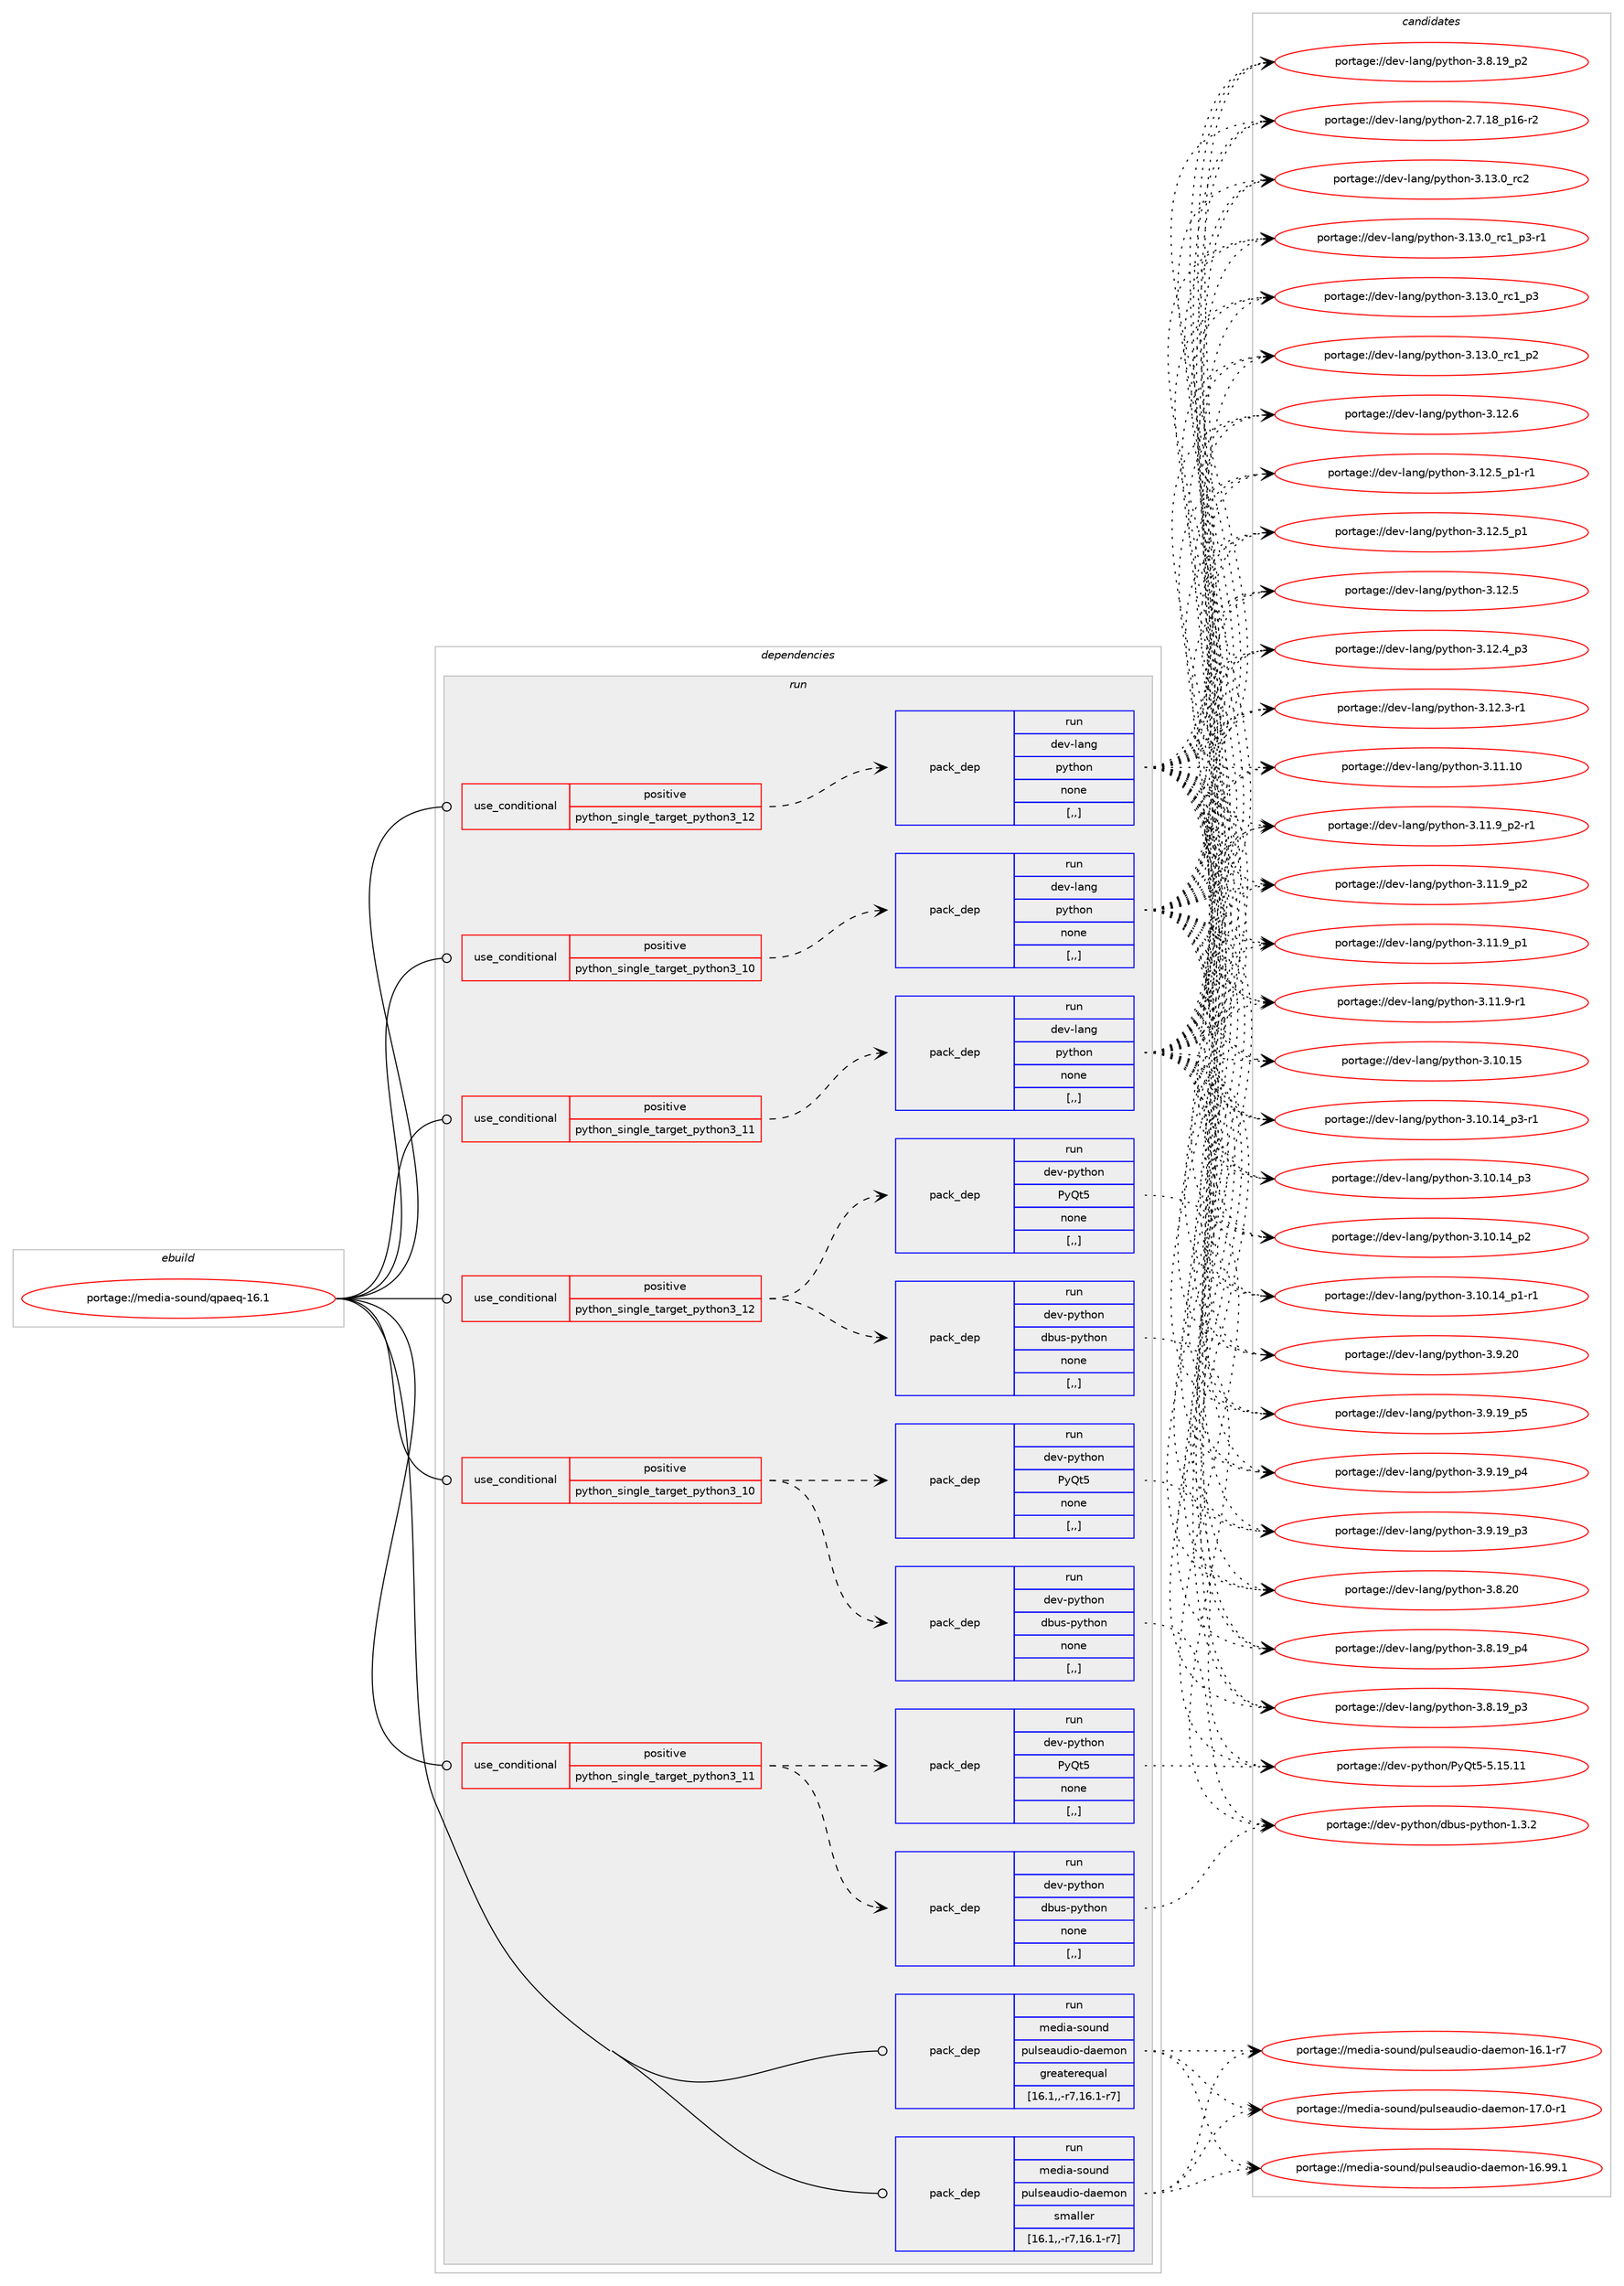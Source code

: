 digraph prolog {

# *************
# Graph options
# *************

newrank=true;
concentrate=true;
compound=true;
graph [rankdir=LR,fontname=Helvetica,fontsize=10,ranksep=1.5];#, ranksep=2.5, nodesep=0.2];
edge  [arrowhead=vee];
node  [fontname=Helvetica,fontsize=10];

# **********
# The ebuild
# **********

subgraph cluster_leftcol {
color=gray;
label=<<i>ebuild</i>>;
id [label="portage://media-sound/qpaeq-16.1", color=red, width=4, href="../media-sound/qpaeq-16.1.svg"];
}

# ****************
# The dependencies
# ****************

subgraph cluster_midcol {
color=gray;
label=<<i>dependencies</i>>;
subgraph cluster_compile {
fillcolor="#eeeeee";
style=filled;
label=<<i>compile</i>>;
}
subgraph cluster_compileandrun {
fillcolor="#eeeeee";
style=filled;
label=<<i>compile and run</i>>;
}
subgraph cluster_run {
fillcolor="#eeeeee";
style=filled;
label=<<i>run</i>>;
subgraph cond214911 {
dependency830738 [label=<<TABLE BORDER="0" CELLBORDER="1" CELLSPACING="0" CELLPADDING="4"><TR><TD ROWSPAN="3" CELLPADDING="10">use_conditional</TD></TR><TR><TD>positive</TD></TR><TR><TD>python_single_target_python3_10</TD></TR></TABLE>>, shape=none, color=red];
subgraph pack609586 {
dependency830739 [label=<<TABLE BORDER="0" CELLBORDER="1" CELLSPACING="0" CELLPADDING="4" WIDTH="220"><TR><TD ROWSPAN="6" CELLPADDING="30">pack_dep</TD></TR><TR><TD WIDTH="110">run</TD></TR><TR><TD>dev-lang</TD></TR><TR><TD>python</TD></TR><TR><TD>none</TD></TR><TR><TD>[,,]</TD></TR></TABLE>>, shape=none, color=blue];
}
dependency830738:e -> dependency830739:w [weight=20,style="dashed",arrowhead="vee"];
}
id:e -> dependency830738:w [weight=20,style="solid",arrowhead="odot"];
subgraph cond214912 {
dependency830740 [label=<<TABLE BORDER="0" CELLBORDER="1" CELLSPACING="0" CELLPADDING="4"><TR><TD ROWSPAN="3" CELLPADDING="10">use_conditional</TD></TR><TR><TD>positive</TD></TR><TR><TD>python_single_target_python3_10</TD></TR></TABLE>>, shape=none, color=red];
subgraph pack609587 {
dependency830741 [label=<<TABLE BORDER="0" CELLBORDER="1" CELLSPACING="0" CELLPADDING="4" WIDTH="220"><TR><TD ROWSPAN="6" CELLPADDING="30">pack_dep</TD></TR><TR><TD WIDTH="110">run</TD></TR><TR><TD>dev-python</TD></TR><TR><TD>PyQt5</TD></TR><TR><TD>none</TD></TR><TR><TD>[,,]</TD></TR></TABLE>>, shape=none, color=blue];
}
dependency830740:e -> dependency830741:w [weight=20,style="dashed",arrowhead="vee"];
subgraph pack609588 {
dependency830742 [label=<<TABLE BORDER="0" CELLBORDER="1" CELLSPACING="0" CELLPADDING="4" WIDTH="220"><TR><TD ROWSPAN="6" CELLPADDING="30">pack_dep</TD></TR><TR><TD WIDTH="110">run</TD></TR><TR><TD>dev-python</TD></TR><TR><TD>dbus-python</TD></TR><TR><TD>none</TD></TR><TR><TD>[,,]</TD></TR></TABLE>>, shape=none, color=blue];
}
dependency830740:e -> dependency830742:w [weight=20,style="dashed",arrowhead="vee"];
}
id:e -> dependency830740:w [weight=20,style="solid",arrowhead="odot"];
subgraph cond214913 {
dependency830743 [label=<<TABLE BORDER="0" CELLBORDER="1" CELLSPACING="0" CELLPADDING="4"><TR><TD ROWSPAN="3" CELLPADDING="10">use_conditional</TD></TR><TR><TD>positive</TD></TR><TR><TD>python_single_target_python3_11</TD></TR></TABLE>>, shape=none, color=red];
subgraph pack609589 {
dependency830744 [label=<<TABLE BORDER="0" CELLBORDER="1" CELLSPACING="0" CELLPADDING="4" WIDTH="220"><TR><TD ROWSPAN="6" CELLPADDING="30">pack_dep</TD></TR><TR><TD WIDTH="110">run</TD></TR><TR><TD>dev-lang</TD></TR><TR><TD>python</TD></TR><TR><TD>none</TD></TR><TR><TD>[,,]</TD></TR></TABLE>>, shape=none, color=blue];
}
dependency830743:e -> dependency830744:w [weight=20,style="dashed",arrowhead="vee"];
}
id:e -> dependency830743:w [weight=20,style="solid",arrowhead="odot"];
subgraph cond214914 {
dependency830745 [label=<<TABLE BORDER="0" CELLBORDER="1" CELLSPACING="0" CELLPADDING="4"><TR><TD ROWSPAN="3" CELLPADDING="10">use_conditional</TD></TR><TR><TD>positive</TD></TR><TR><TD>python_single_target_python3_11</TD></TR></TABLE>>, shape=none, color=red];
subgraph pack609590 {
dependency830746 [label=<<TABLE BORDER="0" CELLBORDER="1" CELLSPACING="0" CELLPADDING="4" WIDTH="220"><TR><TD ROWSPAN="6" CELLPADDING="30">pack_dep</TD></TR><TR><TD WIDTH="110">run</TD></TR><TR><TD>dev-python</TD></TR><TR><TD>PyQt5</TD></TR><TR><TD>none</TD></TR><TR><TD>[,,]</TD></TR></TABLE>>, shape=none, color=blue];
}
dependency830745:e -> dependency830746:w [weight=20,style="dashed",arrowhead="vee"];
subgraph pack609591 {
dependency830747 [label=<<TABLE BORDER="0" CELLBORDER="1" CELLSPACING="0" CELLPADDING="4" WIDTH="220"><TR><TD ROWSPAN="6" CELLPADDING="30">pack_dep</TD></TR><TR><TD WIDTH="110">run</TD></TR><TR><TD>dev-python</TD></TR><TR><TD>dbus-python</TD></TR><TR><TD>none</TD></TR><TR><TD>[,,]</TD></TR></TABLE>>, shape=none, color=blue];
}
dependency830745:e -> dependency830747:w [weight=20,style="dashed",arrowhead="vee"];
}
id:e -> dependency830745:w [weight=20,style="solid",arrowhead="odot"];
subgraph cond214915 {
dependency830748 [label=<<TABLE BORDER="0" CELLBORDER="1" CELLSPACING="0" CELLPADDING="4"><TR><TD ROWSPAN="3" CELLPADDING="10">use_conditional</TD></TR><TR><TD>positive</TD></TR><TR><TD>python_single_target_python3_12</TD></TR></TABLE>>, shape=none, color=red];
subgraph pack609592 {
dependency830749 [label=<<TABLE BORDER="0" CELLBORDER="1" CELLSPACING="0" CELLPADDING="4" WIDTH="220"><TR><TD ROWSPAN="6" CELLPADDING="30">pack_dep</TD></TR><TR><TD WIDTH="110">run</TD></TR><TR><TD>dev-lang</TD></TR><TR><TD>python</TD></TR><TR><TD>none</TD></TR><TR><TD>[,,]</TD></TR></TABLE>>, shape=none, color=blue];
}
dependency830748:e -> dependency830749:w [weight=20,style="dashed",arrowhead="vee"];
}
id:e -> dependency830748:w [weight=20,style="solid",arrowhead="odot"];
subgraph cond214916 {
dependency830750 [label=<<TABLE BORDER="0" CELLBORDER="1" CELLSPACING="0" CELLPADDING="4"><TR><TD ROWSPAN="3" CELLPADDING="10">use_conditional</TD></TR><TR><TD>positive</TD></TR><TR><TD>python_single_target_python3_12</TD></TR></TABLE>>, shape=none, color=red];
subgraph pack609593 {
dependency830751 [label=<<TABLE BORDER="0" CELLBORDER="1" CELLSPACING="0" CELLPADDING="4" WIDTH="220"><TR><TD ROWSPAN="6" CELLPADDING="30">pack_dep</TD></TR><TR><TD WIDTH="110">run</TD></TR><TR><TD>dev-python</TD></TR><TR><TD>PyQt5</TD></TR><TR><TD>none</TD></TR><TR><TD>[,,]</TD></TR></TABLE>>, shape=none, color=blue];
}
dependency830750:e -> dependency830751:w [weight=20,style="dashed",arrowhead="vee"];
subgraph pack609594 {
dependency830752 [label=<<TABLE BORDER="0" CELLBORDER="1" CELLSPACING="0" CELLPADDING="4" WIDTH="220"><TR><TD ROWSPAN="6" CELLPADDING="30">pack_dep</TD></TR><TR><TD WIDTH="110">run</TD></TR><TR><TD>dev-python</TD></TR><TR><TD>dbus-python</TD></TR><TR><TD>none</TD></TR><TR><TD>[,,]</TD></TR></TABLE>>, shape=none, color=blue];
}
dependency830750:e -> dependency830752:w [weight=20,style="dashed",arrowhead="vee"];
}
id:e -> dependency830750:w [weight=20,style="solid",arrowhead="odot"];
subgraph pack609595 {
dependency830753 [label=<<TABLE BORDER="0" CELLBORDER="1" CELLSPACING="0" CELLPADDING="4" WIDTH="220"><TR><TD ROWSPAN="6" CELLPADDING="30">pack_dep</TD></TR><TR><TD WIDTH="110">run</TD></TR><TR><TD>media-sound</TD></TR><TR><TD>pulseaudio-daemon</TD></TR><TR><TD>greaterequal</TD></TR><TR><TD>[16.1,,-r7,16.1-r7]</TD></TR></TABLE>>, shape=none, color=blue];
}
id:e -> dependency830753:w [weight=20,style="solid",arrowhead="odot"];
subgraph pack609596 {
dependency830754 [label=<<TABLE BORDER="0" CELLBORDER="1" CELLSPACING="0" CELLPADDING="4" WIDTH="220"><TR><TD ROWSPAN="6" CELLPADDING="30">pack_dep</TD></TR><TR><TD WIDTH="110">run</TD></TR><TR><TD>media-sound</TD></TR><TR><TD>pulseaudio-daemon</TD></TR><TR><TD>smaller</TD></TR><TR><TD>[16.1,,-r7,16.1-r7]</TD></TR></TABLE>>, shape=none, color=blue];
}
id:e -> dependency830754:w [weight=20,style="solid",arrowhead="odot"];
}
}

# **************
# The candidates
# **************

subgraph cluster_choices {
rank=same;
color=gray;
label=<<i>candidates</i>>;

subgraph choice609586 {
color=black;
nodesep=1;
choice10010111845108971101034711212111610411111045514649514648951149950 [label="portage://dev-lang/python-3.13.0_rc2", color=red, width=4,href="../dev-lang/python-3.13.0_rc2.svg"];
choice1001011184510897110103471121211161041111104551464951464895114994995112514511449 [label="portage://dev-lang/python-3.13.0_rc1_p3-r1", color=red, width=4,href="../dev-lang/python-3.13.0_rc1_p3-r1.svg"];
choice100101118451089711010347112121116104111110455146495146489511499499511251 [label="portage://dev-lang/python-3.13.0_rc1_p3", color=red, width=4,href="../dev-lang/python-3.13.0_rc1_p3.svg"];
choice100101118451089711010347112121116104111110455146495146489511499499511250 [label="portage://dev-lang/python-3.13.0_rc1_p2", color=red, width=4,href="../dev-lang/python-3.13.0_rc1_p2.svg"];
choice10010111845108971101034711212111610411111045514649504654 [label="portage://dev-lang/python-3.12.6", color=red, width=4,href="../dev-lang/python-3.12.6.svg"];
choice1001011184510897110103471121211161041111104551464950465395112494511449 [label="portage://dev-lang/python-3.12.5_p1-r1", color=red, width=4,href="../dev-lang/python-3.12.5_p1-r1.svg"];
choice100101118451089711010347112121116104111110455146495046539511249 [label="portage://dev-lang/python-3.12.5_p1", color=red, width=4,href="../dev-lang/python-3.12.5_p1.svg"];
choice10010111845108971101034711212111610411111045514649504653 [label="portage://dev-lang/python-3.12.5", color=red, width=4,href="../dev-lang/python-3.12.5.svg"];
choice100101118451089711010347112121116104111110455146495046529511251 [label="portage://dev-lang/python-3.12.4_p3", color=red, width=4,href="../dev-lang/python-3.12.4_p3.svg"];
choice100101118451089711010347112121116104111110455146495046514511449 [label="portage://dev-lang/python-3.12.3-r1", color=red, width=4,href="../dev-lang/python-3.12.3-r1.svg"];
choice1001011184510897110103471121211161041111104551464949464948 [label="portage://dev-lang/python-3.11.10", color=red, width=4,href="../dev-lang/python-3.11.10.svg"];
choice1001011184510897110103471121211161041111104551464949465795112504511449 [label="portage://dev-lang/python-3.11.9_p2-r1", color=red, width=4,href="../dev-lang/python-3.11.9_p2-r1.svg"];
choice100101118451089711010347112121116104111110455146494946579511250 [label="portage://dev-lang/python-3.11.9_p2", color=red, width=4,href="../dev-lang/python-3.11.9_p2.svg"];
choice100101118451089711010347112121116104111110455146494946579511249 [label="portage://dev-lang/python-3.11.9_p1", color=red, width=4,href="../dev-lang/python-3.11.9_p1.svg"];
choice100101118451089711010347112121116104111110455146494946574511449 [label="portage://dev-lang/python-3.11.9-r1", color=red, width=4,href="../dev-lang/python-3.11.9-r1.svg"];
choice1001011184510897110103471121211161041111104551464948464953 [label="portage://dev-lang/python-3.10.15", color=red, width=4,href="../dev-lang/python-3.10.15.svg"];
choice100101118451089711010347112121116104111110455146494846495295112514511449 [label="portage://dev-lang/python-3.10.14_p3-r1", color=red, width=4,href="../dev-lang/python-3.10.14_p3-r1.svg"];
choice10010111845108971101034711212111610411111045514649484649529511251 [label="portage://dev-lang/python-3.10.14_p3", color=red, width=4,href="../dev-lang/python-3.10.14_p3.svg"];
choice10010111845108971101034711212111610411111045514649484649529511250 [label="portage://dev-lang/python-3.10.14_p2", color=red, width=4,href="../dev-lang/python-3.10.14_p2.svg"];
choice100101118451089711010347112121116104111110455146494846495295112494511449 [label="portage://dev-lang/python-3.10.14_p1-r1", color=red, width=4,href="../dev-lang/python-3.10.14_p1-r1.svg"];
choice10010111845108971101034711212111610411111045514657465048 [label="portage://dev-lang/python-3.9.20", color=red, width=4,href="../dev-lang/python-3.9.20.svg"];
choice100101118451089711010347112121116104111110455146574649579511253 [label="portage://dev-lang/python-3.9.19_p5", color=red, width=4,href="../dev-lang/python-3.9.19_p5.svg"];
choice100101118451089711010347112121116104111110455146574649579511252 [label="portage://dev-lang/python-3.9.19_p4", color=red, width=4,href="../dev-lang/python-3.9.19_p4.svg"];
choice100101118451089711010347112121116104111110455146574649579511251 [label="portage://dev-lang/python-3.9.19_p3", color=red, width=4,href="../dev-lang/python-3.9.19_p3.svg"];
choice10010111845108971101034711212111610411111045514656465048 [label="portage://dev-lang/python-3.8.20", color=red, width=4,href="../dev-lang/python-3.8.20.svg"];
choice100101118451089711010347112121116104111110455146564649579511252 [label="portage://dev-lang/python-3.8.19_p4", color=red, width=4,href="../dev-lang/python-3.8.19_p4.svg"];
choice100101118451089711010347112121116104111110455146564649579511251 [label="portage://dev-lang/python-3.8.19_p3", color=red, width=4,href="../dev-lang/python-3.8.19_p3.svg"];
choice100101118451089711010347112121116104111110455146564649579511250 [label="portage://dev-lang/python-3.8.19_p2", color=red, width=4,href="../dev-lang/python-3.8.19_p2.svg"];
choice100101118451089711010347112121116104111110455046554649569511249544511450 [label="portage://dev-lang/python-2.7.18_p16-r2", color=red, width=4,href="../dev-lang/python-2.7.18_p16-r2.svg"];
dependency830739:e -> choice10010111845108971101034711212111610411111045514649514648951149950:w [style=dotted,weight="100"];
dependency830739:e -> choice1001011184510897110103471121211161041111104551464951464895114994995112514511449:w [style=dotted,weight="100"];
dependency830739:e -> choice100101118451089711010347112121116104111110455146495146489511499499511251:w [style=dotted,weight="100"];
dependency830739:e -> choice100101118451089711010347112121116104111110455146495146489511499499511250:w [style=dotted,weight="100"];
dependency830739:e -> choice10010111845108971101034711212111610411111045514649504654:w [style=dotted,weight="100"];
dependency830739:e -> choice1001011184510897110103471121211161041111104551464950465395112494511449:w [style=dotted,weight="100"];
dependency830739:e -> choice100101118451089711010347112121116104111110455146495046539511249:w [style=dotted,weight="100"];
dependency830739:e -> choice10010111845108971101034711212111610411111045514649504653:w [style=dotted,weight="100"];
dependency830739:e -> choice100101118451089711010347112121116104111110455146495046529511251:w [style=dotted,weight="100"];
dependency830739:e -> choice100101118451089711010347112121116104111110455146495046514511449:w [style=dotted,weight="100"];
dependency830739:e -> choice1001011184510897110103471121211161041111104551464949464948:w [style=dotted,weight="100"];
dependency830739:e -> choice1001011184510897110103471121211161041111104551464949465795112504511449:w [style=dotted,weight="100"];
dependency830739:e -> choice100101118451089711010347112121116104111110455146494946579511250:w [style=dotted,weight="100"];
dependency830739:e -> choice100101118451089711010347112121116104111110455146494946579511249:w [style=dotted,weight="100"];
dependency830739:e -> choice100101118451089711010347112121116104111110455146494946574511449:w [style=dotted,weight="100"];
dependency830739:e -> choice1001011184510897110103471121211161041111104551464948464953:w [style=dotted,weight="100"];
dependency830739:e -> choice100101118451089711010347112121116104111110455146494846495295112514511449:w [style=dotted,weight="100"];
dependency830739:e -> choice10010111845108971101034711212111610411111045514649484649529511251:w [style=dotted,weight="100"];
dependency830739:e -> choice10010111845108971101034711212111610411111045514649484649529511250:w [style=dotted,weight="100"];
dependency830739:e -> choice100101118451089711010347112121116104111110455146494846495295112494511449:w [style=dotted,weight="100"];
dependency830739:e -> choice10010111845108971101034711212111610411111045514657465048:w [style=dotted,weight="100"];
dependency830739:e -> choice100101118451089711010347112121116104111110455146574649579511253:w [style=dotted,weight="100"];
dependency830739:e -> choice100101118451089711010347112121116104111110455146574649579511252:w [style=dotted,weight="100"];
dependency830739:e -> choice100101118451089711010347112121116104111110455146574649579511251:w [style=dotted,weight="100"];
dependency830739:e -> choice10010111845108971101034711212111610411111045514656465048:w [style=dotted,weight="100"];
dependency830739:e -> choice100101118451089711010347112121116104111110455146564649579511252:w [style=dotted,weight="100"];
dependency830739:e -> choice100101118451089711010347112121116104111110455146564649579511251:w [style=dotted,weight="100"];
dependency830739:e -> choice100101118451089711010347112121116104111110455146564649579511250:w [style=dotted,weight="100"];
dependency830739:e -> choice100101118451089711010347112121116104111110455046554649569511249544511450:w [style=dotted,weight="100"];
}
subgraph choice609587 {
color=black;
nodesep=1;
choice10010111845112121116104111110478012181116534553464953464949 [label="portage://dev-python/PyQt5-5.15.11", color=red, width=4,href="../dev-python/PyQt5-5.15.11.svg"];
dependency830741:e -> choice10010111845112121116104111110478012181116534553464953464949:w [style=dotted,weight="100"];
}
subgraph choice609588 {
color=black;
nodesep=1;
choice10010111845112121116104111110471009811711545112121116104111110454946514650 [label="portage://dev-python/dbus-python-1.3.2", color=red, width=4,href="../dev-python/dbus-python-1.3.2.svg"];
dependency830742:e -> choice10010111845112121116104111110471009811711545112121116104111110454946514650:w [style=dotted,weight="100"];
}
subgraph choice609589 {
color=black;
nodesep=1;
choice10010111845108971101034711212111610411111045514649514648951149950 [label="portage://dev-lang/python-3.13.0_rc2", color=red, width=4,href="../dev-lang/python-3.13.0_rc2.svg"];
choice1001011184510897110103471121211161041111104551464951464895114994995112514511449 [label="portage://dev-lang/python-3.13.0_rc1_p3-r1", color=red, width=4,href="../dev-lang/python-3.13.0_rc1_p3-r1.svg"];
choice100101118451089711010347112121116104111110455146495146489511499499511251 [label="portage://dev-lang/python-3.13.0_rc1_p3", color=red, width=4,href="../dev-lang/python-3.13.0_rc1_p3.svg"];
choice100101118451089711010347112121116104111110455146495146489511499499511250 [label="portage://dev-lang/python-3.13.0_rc1_p2", color=red, width=4,href="../dev-lang/python-3.13.0_rc1_p2.svg"];
choice10010111845108971101034711212111610411111045514649504654 [label="portage://dev-lang/python-3.12.6", color=red, width=4,href="../dev-lang/python-3.12.6.svg"];
choice1001011184510897110103471121211161041111104551464950465395112494511449 [label="portage://dev-lang/python-3.12.5_p1-r1", color=red, width=4,href="../dev-lang/python-3.12.5_p1-r1.svg"];
choice100101118451089711010347112121116104111110455146495046539511249 [label="portage://dev-lang/python-3.12.5_p1", color=red, width=4,href="../dev-lang/python-3.12.5_p1.svg"];
choice10010111845108971101034711212111610411111045514649504653 [label="portage://dev-lang/python-3.12.5", color=red, width=4,href="../dev-lang/python-3.12.5.svg"];
choice100101118451089711010347112121116104111110455146495046529511251 [label="portage://dev-lang/python-3.12.4_p3", color=red, width=4,href="../dev-lang/python-3.12.4_p3.svg"];
choice100101118451089711010347112121116104111110455146495046514511449 [label="portage://dev-lang/python-3.12.3-r1", color=red, width=4,href="../dev-lang/python-3.12.3-r1.svg"];
choice1001011184510897110103471121211161041111104551464949464948 [label="portage://dev-lang/python-3.11.10", color=red, width=4,href="../dev-lang/python-3.11.10.svg"];
choice1001011184510897110103471121211161041111104551464949465795112504511449 [label="portage://dev-lang/python-3.11.9_p2-r1", color=red, width=4,href="../dev-lang/python-3.11.9_p2-r1.svg"];
choice100101118451089711010347112121116104111110455146494946579511250 [label="portage://dev-lang/python-3.11.9_p2", color=red, width=4,href="../dev-lang/python-3.11.9_p2.svg"];
choice100101118451089711010347112121116104111110455146494946579511249 [label="portage://dev-lang/python-3.11.9_p1", color=red, width=4,href="../dev-lang/python-3.11.9_p1.svg"];
choice100101118451089711010347112121116104111110455146494946574511449 [label="portage://dev-lang/python-3.11.9-r1", color=red, width=4,href="../dev-lang/python-3.11.9-r1.svg"];
choice1001011184510897110103471121211161041111104551464948464953 [label="portage://dev-lang/python-3.10.15", color=red, width=4,href="../dev-lang/python-3.10.15.svg"];
choice100101118451089711010347112121116104111110455146494846495295112514511449 [label="portage://dev-lang/python-3.10.14_p3-r1", color=red, width=4,href="../dev-lang/python-3.10.14_p3-r1.svg"];
choice10010111845108971101034711212111610411111045514649484649529511251 [label="portage://dev-lang/python-3.10.14_p3", color=red, width=4,href="../dev-lang/python-3.10.14_p3.svg"];
choice10010111845108971101034711212111610411111045514649484649529511250 [label="portage://dev-lang/python-3.10.14_p2", color=red, width=4,href="../dev-lang/python-3.10.14_p2.svg"];
choice100101118451089711010347112121116104111110455146494846495295112494511449 [label="portage://dev-lang/python-3.10.14_p1-r1", color=red, width=4,href="../dev-lang/python-3.10.14_p1-r1.svg"];
choice10010111845108971101034711212111610411111045514657465048 [label="portage://dev-lang/python-3.9.20", color=red, width=4,href="../dev-lang/python-3.9.20.svg"];
choice100101118451089711010347112121116104111110455146574649579511253 [label="portage://dev-lang/python-3.9.19_p5", color=red, width=4,href="../dev-lang/python-3.9.19_p5.svg"];
choice100101118451089711010347112121116104111110455146574649579511252 [label="portage://dev-lang/python-3.9.19_p4", color=red, width=4,href="../dev-lang/python-3.9.19_p4.svg"];
choice100101118451089711010347112121116104111110455146574649579511251 [label="portage://dev-lang/python-3.9.19_p3", color=red, width=4,href="../dev-lang/python-3.9.19_p3.svg"];
choice10010111845108971101034711212111610411111045514656465048 [label="portage://dev-lang/python-3.8.20", color=red, width=4,href="../dev-lang/python-3.8.20.svg"];
choice100101118451089711010347112121116104111110455146564649579511252 [label="portage://dev-lang/python-3.8.19_p4", color=red, width=4,href="../dev-lang/python-3.8.19_p4.svg"];
choice100101118451089711010347112121116104111110455146564649579511251 [label="portage://dev-lang/python-3.8.19_p3", color=red, width=4,href="../dev-lang/python-3.8.19_p3.svg"];
choice100101118451089711010347112121116104111110455146564649579511250 [label="portage://dev-lang/python-3.8.19_p2", color=red, width=4,href="../dev-lang/python-3.8.19_p2.svg"];
choice100101118451089711010347112121116104111110455046554649569511249544511450 [label="portage://dev-lang/python-2.7.18_p16-r2", color=red, width=4,href="../dev-lang/python-2.7.18_p16-r2.svg"];
dependency830744:e -> choice10010111845108971101034711212111610411111045514649514648951149950:w [style=dotted,weight="100"];
dependency830744:e -> choice1001011184510897110103471121211161041111104551464951464895114994995112514511449:w [style=dotted,weight="100"];
dependency830744:e -> choice100101118451089711010347112121116104111110455146495146489511499499511251:w [style=dotted,weight="100"];
dependency830744:e -> choice100101118451089711010347112121116104111110455146495146489511499499511250:w [style=dotted,weight="100"];
dependency830744:e -> choice10010111845108971101034711212111610411111045514649504654:w [style=dotted,weight="100"];
dependency830744:e -> choice1001011184510897110103471121211161041111104551464950465395112494511449:w [style=dotted,weight="100"];
dependency830744:e -> choice100101118451089711010347112121116104111110455146495046539511249:w [style=dotted,weight="100"];
dependency830744:e -> choice10010111845108971101034711212111610411111045514649504653:w [style=dotted,weight="100"];
dependency830744:e -> choice100101118451089711010347112121116104111110455146495046529511251:w [style=dotted,weight="100"];
dependency830744:e -> choice100101118451089711010347112121116104111110455146495046514511449:w [style=dotted,weight="100"];
dependency830744:e -> choice1001011184510897110103471121211161041111104551464949464948:w [style=dotted,weight="100"];
dependency830744:e -> choice1001011184510897110103471121211161041111104551464949465795112504511449:w [style=dotted,weight="100"];
dependency830744:e -> choice100101118451089711010347112121116104111110455146494946579511250:w [style=dotted,weight="100"];
dependency830744:e -> choice100101118451089711010347112121116104111110455146494946579511249:w [style=dotted,weight="100"];
dependency830744:e -> choice100101118451089711010347112121116104111110455146494946574511449:w [style=dotted,weight="100"];
dependency830744:e -> choice1001011184510897110103471121211161041111104551464948464953:w [style=dotted,weight="100"];
dependency830744:e -> choice100101118451089711010347112121116104111110455146494846495295112514511449:w [style=dotted,weight="100"];
dependency830744:e -> choice10010111845108971101034711212111610411111045514649484649529511251:w [style=dotted,weight="100"];
dependency830744:e -> choice10010111845108971101034711212111610411111045514649484649529511250:w [style=dotted,weight="100"];
dependency830744:e -> choice100101118451089711010347112121116104111110455146494846495295112494511449:w [style=dotted,weight="100"];
dependency830744:e -> choice10010111845108971101034711212111610411111045514657465048:w [style=dotted,weight="100"];
dependency830744:e -> choice100101118451089711010347112121116104111110455146574649579511253:w [style=dotted,weight="100"];
dependency830744:e -> choice100101118451089711010347112121116104111110455146574649579511252:w [style=dotted,weight="100"];
dependency830744:e -> choice100101118451089711010347112121116104111110455146574649579511251:w [style=dotted,weight="100"];
dependency830744:e -> choice10010111845108971101034711212111610411111045514656465048:w [style=dotted,weight="100"];
dependency830744:e -> choice100101118451089711010347112121116104111110455146564649579511252:w [style=dotted,weight="100"];
dependency830744:e -> choice100101118451089711010347112121116104111110455146564649579511251:w [style=dotted,weight="100"];
dependency830744:e -> choice100101118451089711010347112121116104111110455146564649579511250:w [style=dotted,weight="100"];
dependency830744:e -> choice100101118451089711010347112121116104111110455046554649569511249544511450:w [style=dotted,weight="100"];
}
subgraph choice609590 {
color=black;
nodesep=1;
choice10010111845112121116104111110478012181116534553464953464949 [label="portage://dev-python/PyQt5-5.15.11", color=red, width=4,href="../dev-python/PyQt5-5.15.11.svg"];
dependency830746:e -> choice10010111845112121116104111110478012181116534553464953464949:w [style=dotted,weight="100"];
}
subgraph choice609591 {
color=black;
nodesep=1;
choice10010111845112121116104111110471009811711545112121116104111110454946514650 [label="portage://dev-python/dbus-python-1.3.2", color=red, width=4,href="../dev-python/dbus-python-1.3.2.svg"];
dependency830747:e -> choice10010111845112121116104111110471009811711545112121116104111110454946514650:w [style=dotted,weight="100"];
}
subgraph choice609592 {
color=black;
nodesep=1;
choice10010111845108971101034711212111610411111045514649514648951149950 [label="portage://dev-lang/python-3.13.0_rc2", color=red, width=4,href="../dev-lang/python-3.13.0_rc2.svg"];
choice1001011184510897110103471121211161041111104551464951464895114994995112514511449 [label="portage://dev-lang/python-3.13.0_rc1_p3-r1", color=red, width=4,href="../dev-lang/python-3.13.0_rc1_p3-r1.svg"];
choice100101118451089711010347112121116104111110455146495146489511499499511251 [label="portage://dev-lang/python-3.13.0_rc1_p3", color=red, width=4,href="../dev-lang/python-3.13.0_rc1_p3.svg"];
choice100101118451089711010347112121116104111110455146495146489511499499511250 [label="portage://dev-lang/python-3.13.0_rc1_p2", color=red, width=4,href="../dev-lang/python-3.13.0_rc1_p2.svg"];
choice10010111845108971101034711212111610411111045514649504654 [label="portage://dev-lang/python-3.12.6", color=red, width=4,href="../dev-lang/python-3.12.6.svg"];
choice1001011184510897110103471121211161041111104551464950465395112494511449 [label="portage://dev-lang/python-3.12.5_p1-r1", color=red, width=4,href="../dev-lang/python-3.12.5_p1-r1.svg"];
choice100101118451089711010347112121116104111110455146495046539511249 [label="portage://dev-lang/python-3.12.5_p1", color=red, width=4,href="../dev-lang/python-3.12.5_p1.svg"];
choice10010111845108971101034711212111610411111045514649504653 [label="portage://dev-lang/python-3.12.5", color=red, width=4,href="../dev-lang/python-3.12.5.svg"];
choice100101118451089711010347112121116104111110455146495046529511251 [label="portage://dev-lang/python-3.12.4_p3", color=red, width=4,href="../dev-lang/python-3.12.4_p3.svg"];
choice100101118451089711010347112121116104111110455146495046514511449 [label="portage://dev-lang/python-3.12.3-r1", color=red, width=4,href="../dev-lang/python-3.12.3-r1.svg"];
choice1001011184510897110103471121211161041111104551464949464948 [label="portage://dev-lang/python-3.11.10", color=red, width=4,href="../dev-lang/python-3.11.10.svg"];
choice1001011184510897110103471121211161041111104551464949465795112504511449 [label="portage://dev-lang/python-3.11.9_p2-r1", color=red, width=4,href="../dev-lang/python-3.11.9_p2-r1.svg"];
choice100101118451089711010347112121116104111110455146494946579511250 [label="portage://dev-lang/python-3.11.9_p2", color=red, width=4,href="../dev-lang/python-3.11.9_p2.svg"];
choice100101118451089711010347112121116104111110455146494946579511249 [label="portage://dev-lang/python-3.11.9_p1", color=red, width=4,href="../dev-lang/python-3.11.9_p1.svg"];
choice100101118451089711010347112121116104111110455146494946574511449 [label="portage://dev-lang/python-3.11.9-r1", color=red, width=4,href="../dev-lang/python-3.11.9-r1.svg"];
choice1001011184510897110103471121211161041111104551464948464953 [label="portage://dev-lang/python-3.10.15", color=red, width=4,href="../dev-lang/python-3.10.15.svg"];
choice100101118451089711010347112121116104111110455146494846495295112514511449 [label="portage://dev-lang/python-3.10.14_p3-r1", color=red, width=4,href="../dev-lang/python-3.10.14_p3-r1.svg"];
choice10010111845108971101034711212111610411111045514649484649529511251 [label="portage://dev-lang/python-3.10.14_p3", color=red, width=4,href="../dev-lang/python-3.10.14_p3.svg"];
choice10010111845108971101034711212111610411111045514649484649529511250 [label="portage://dev-lang/python-3.10.14_p2", color=red, width=4,href="../dev-lang/python-3.10.14_p2.svg"];
choice100101118451089711010347112121116104111110455146494846495295112494511449 [label="portage://dev-lang/python-3.10.14_p1-r1", color=red, width=4,href="../dev-lang/python-3.10.14_p1-r1.svg"];
choice10010111845108971101034711212111610411111045514657465048 [label="portage://dev-lang/python-3.9.20", color=red, width=4,href="../dev-lang/python-3.9.20.svg"];
choice100101118451089711010347112121116104111110455146574649579511253 [label="portage://dev-lang/python-3.9.19_p5", color=red, width=4,href="../dev-lang/python-3.9.19_p5.svg"];
choice100101118451089711010347112121116104111110455146574649579511252 [label="portage://dev-lang/python-3.9.19_p4", color=red, width=4,href="../dev-lang/python-3.9.19_p4.svg"];
choice100101118451089711010347112121116104111110455146574649579511251 [label="portage://dev-lang/python-3.9.19_p3", color=red, width=4,href="../dev-lang/python-3.9.19_p3.svg"];
choice10010111845108971101034711212111610411111045514656465048 [label="portage://dev-lang/python-3.8.20", color=red, width=4,href="../dev-lang/python-3.8.20.svg"];
choice100101118451089711010347112121116104111110455146564649579511252 [label="portage://dev-lang/python-3.8.19_p4", color=red, width=4,href="../dev-lang/python-3.8.19_p4.svg"];
choice100101118451089711010347112121116104111110455146564649579511251 [label="portage://dev-lang/python-3.8.19_p3", color=red, width=4,href="../dev-lang/python-3.8.19_p3.svg"];
choice100101118451089711010347112121116104111110455146564649579511250 [label="portage://dev-lang/python-3.8.19_p2", color=red, width=4,href="../dev-lang/python-3.8.19_p2.svg"];
choice100101118451089711010347112121116104111110455046554649569511249544511450 [label="portage://dev-lang/python-2.7.18_p16-r2", color=red, width=4,href="../dev-lang/python-2.7.18_p16-r2.svg"];
dependency830749:e -> choice10010111845108971101034711212111610411111045514649514648951149950:w [style=dotted,weight="100"];
dependency830749:e -> choice1001011184510897110103471121211161041111104551464951464895114994995112514511449:w [style=dotted,weight="100"];
dependency830749:e -> choice100101118451089711010347112121116104111110455146495146489511499499511251:w [style=dotted,weight="100"];
dependency830749:e -> choice100101118451089711010347112121116104111110455146495146489511499499511250:w [style=dotted,weight="100"];
dependency830749:e -> choice10010111845108971101034711212111610411111045514649504654:w [style=dotted,weight="100"];
dependency830749:e -> choice1001011184510897110103471121211161041111104551464950465395112494511449:w [style=dotted,weight="100"];
dependency830749:e -> choice100101118451089711010347112121116104111110455146495046539511249:w [style=dotted,weight="100"];
dependency830749:e -> choice10010111845108971101034711212111610411111045514649504653:w [style=dotted,weight="100"];
dependency830749:e -> choice100101118451089711010347112121116104111110455146495046529511251:w [style=dotted,weight="100"];
dependency830749:e -> choice100101118451089711010347112121116104111110455146495046514511449:w [style=dotted,weight="100"];
dependency830749:e -> choice1001011184510897110103471121211161041111104551464949464948:w [style=dotted,weight="100"];
dependency830749:e -> choice1001011184510897110103471121211161041111104551464949465795112504511449:w [style=dotted,weight="100"];
dependency830749:e -> choice100101118451089711010347112121116104111110455146494946579511250:w [style=dotted,weight="100"];
dependency830749:e -> choice100101118451089711010347112121116104111110455146494946579511249:w [style=dotted,weight="100"];
dependency830749:e -> choice100101118451089711010347112121116104111110455146494946574511449:w [style=dotted,weight="100"];
dependency830749:e -> choice1001011184510897110103471121211161041111104551464948464953:w [style=dotted,weight="100"];
dependency830749:e -> choice100101118451089711010347112121116104111110455146494846495295112514511449:w [style=dotted,weight="100"];
dependency830749:e -> choice10010111845108971101034711212111610411111045514649484649529511251:w [style=dotted,weight="100"];
dependency830749:e -> choice10010111845108971101034711212111610411111045514649484649529511250:w [style=dotted,weight="100"];
dependency830749:e -> choice100101118451089711010347112121116104111110455146494846495295112494511449:w [style=dotted,weight="100"];
dependency830749:e -> choice10010111845108971101034711212111610411111045514657465048:w [style=dotted,weight="100"];
dependency830749:e -> choice100101118451089711010347112121116104111110455146574649579511253:w [style=dotted,weight="100"];
dependency830749:e -> choice100101118451089711010347112121116104111110455146574649579511252:w [style=dotted,weight="100"];
dependency830749:e -> choice100101118451089711010347112121116104111110455146574649579511251:w [style=dotted,weight="100"];
dependency830749:e -> choice10010111845108971101034711212111610411111045514656465048:w [style=dotted,weight="100"];
dependency830749:e -> choice100101118451089711010347112121116104111110455146564649579511252:w [style=dotted,weight="100"];
dependency830749:e -> choice100101118451089711010347112121116104111110455146564649579511251:w [style=dotted,weight="100"];
dependency830749:e -> choice100101118451089711010347112121116104111110455146564649579511250:w [style=dotted,weight="100"];
dependency830749:e -> choice100101118451089711010347112121116104111110455046554649569511249544511450:w [style=dotted,weight="100"];
}
subgraph choice609593 {
color=black;
nodesep=1;
choice10010111845112121116104111110478012181116534553464953464949 [label="portage://dev-python/PyQt5-5.15.11", color=red, width=4,href="../dev-python/PyQt5-5.15.11.svg"];
dependency830751:e -> choice10010111845112121116104111110478012181116534553464953464949:w [style=dotted,weight="100"];
}
subgraph choice609594 {
color=black;
nodesep=1;
choice10010111845112121116104111110471009811711545112121116104111110454946514650 [label="portage://dev-python/dbus-python-1.3.2", color=red, width=4,href="../dev-python/dbus-python-1.3.2.svg"];
dependency830752:e -> choice10010111845112121116104111110471009811711545112121116104111110454946514650:w [style=dotted,weight="100"];
}
subgraph choice609595 {
color=black;
nodesep=1;
choice10910110010597451151111171101004711211710811510197117100105111451009710110911111045495546484511449 [label="portage://media-sound/pulseaudio-daemon-17.0-r1", color=red, width=4,href="../media-sound/pulseaudio-daemon-17.0-r1.svg"];
choice1091011001059745115111117110100471121171081151019711710010511145100971011091111104549544657574649 [label="portage://media-sound/pulseaudio-daemon-16.99.1", color=red, width=4,href="../media-sound/pulseaudio-daemon-16.99.1.svg"];
choice10910110010597451151111171101004711211710811510197117100105111451009710110911111045495446494511455 [label="portage://media-sound/pulseaudio-daemon-16.1-r7", color=red, width=4,href="../media-sound/pulseaudio-daemon-16.1-r7.svg"];
dependency830753:e -> choice10910110010597451151111171101004711211710811510197117100105111451009710110911111045495546484511449:w [style=dotted,weight="100"];
dependency830753:e -> choice1091011001059745115111117110100471121171081151019711710010511145100971011091111104549544657574649:w [style=dotted,weight="100"];
dependency830753:e -> choice10910110010597451151111171101004711211710811510197117100105111451009710110911111045495446494511455:w [style=dotted,weight="100"];
}
subgraph choice609596 {
color=black;
nodesep=1;
choice10910110010597451151111171101004711211710811510197117100105111451009710110911111045495546484511449 [label="portage://media-sound/pulseaudio-daemon-17.0-r1", color=red, width=4,href="../media-sound/pulseaudio-daemon-17.0-r1.svg"];
choice1091011001059745115111117110100471121171081151019711710010511145100971011091111104549544657574649 [label="portage://media-sound/pulseaudio-daemon-16.99.1", color=red, width=4,href="../media-sound/pulseaudio-daemon-16.99.1.svg"];
choice10910110010597451151111171101004711211710811510197117100105111451009710110911111045495446494511455 [label="portage://media-sound/pulseaudio-daemon-16.1-r7", color=red, width=4,href="../media-sound/pulseaudio-daemon-16.1-r7.svg"];
dependency830754:e -> choice10910110010597451151111171101004711211710811510197117100105111451009710110911111045495546484511449:w [style=dotted,weight="100"];
dependency830754:e -> choice1091011001059745115111117110100471121171081151019711710010511145100971011091111104549544657574649:w [style=dotted,weight="100"];
dependency830754:e -> choice10910110010597451151111171101004711211710811510197117100105111451009710110911111045495446494511455:w [style=dotted,weight="100"];
}
}

}
